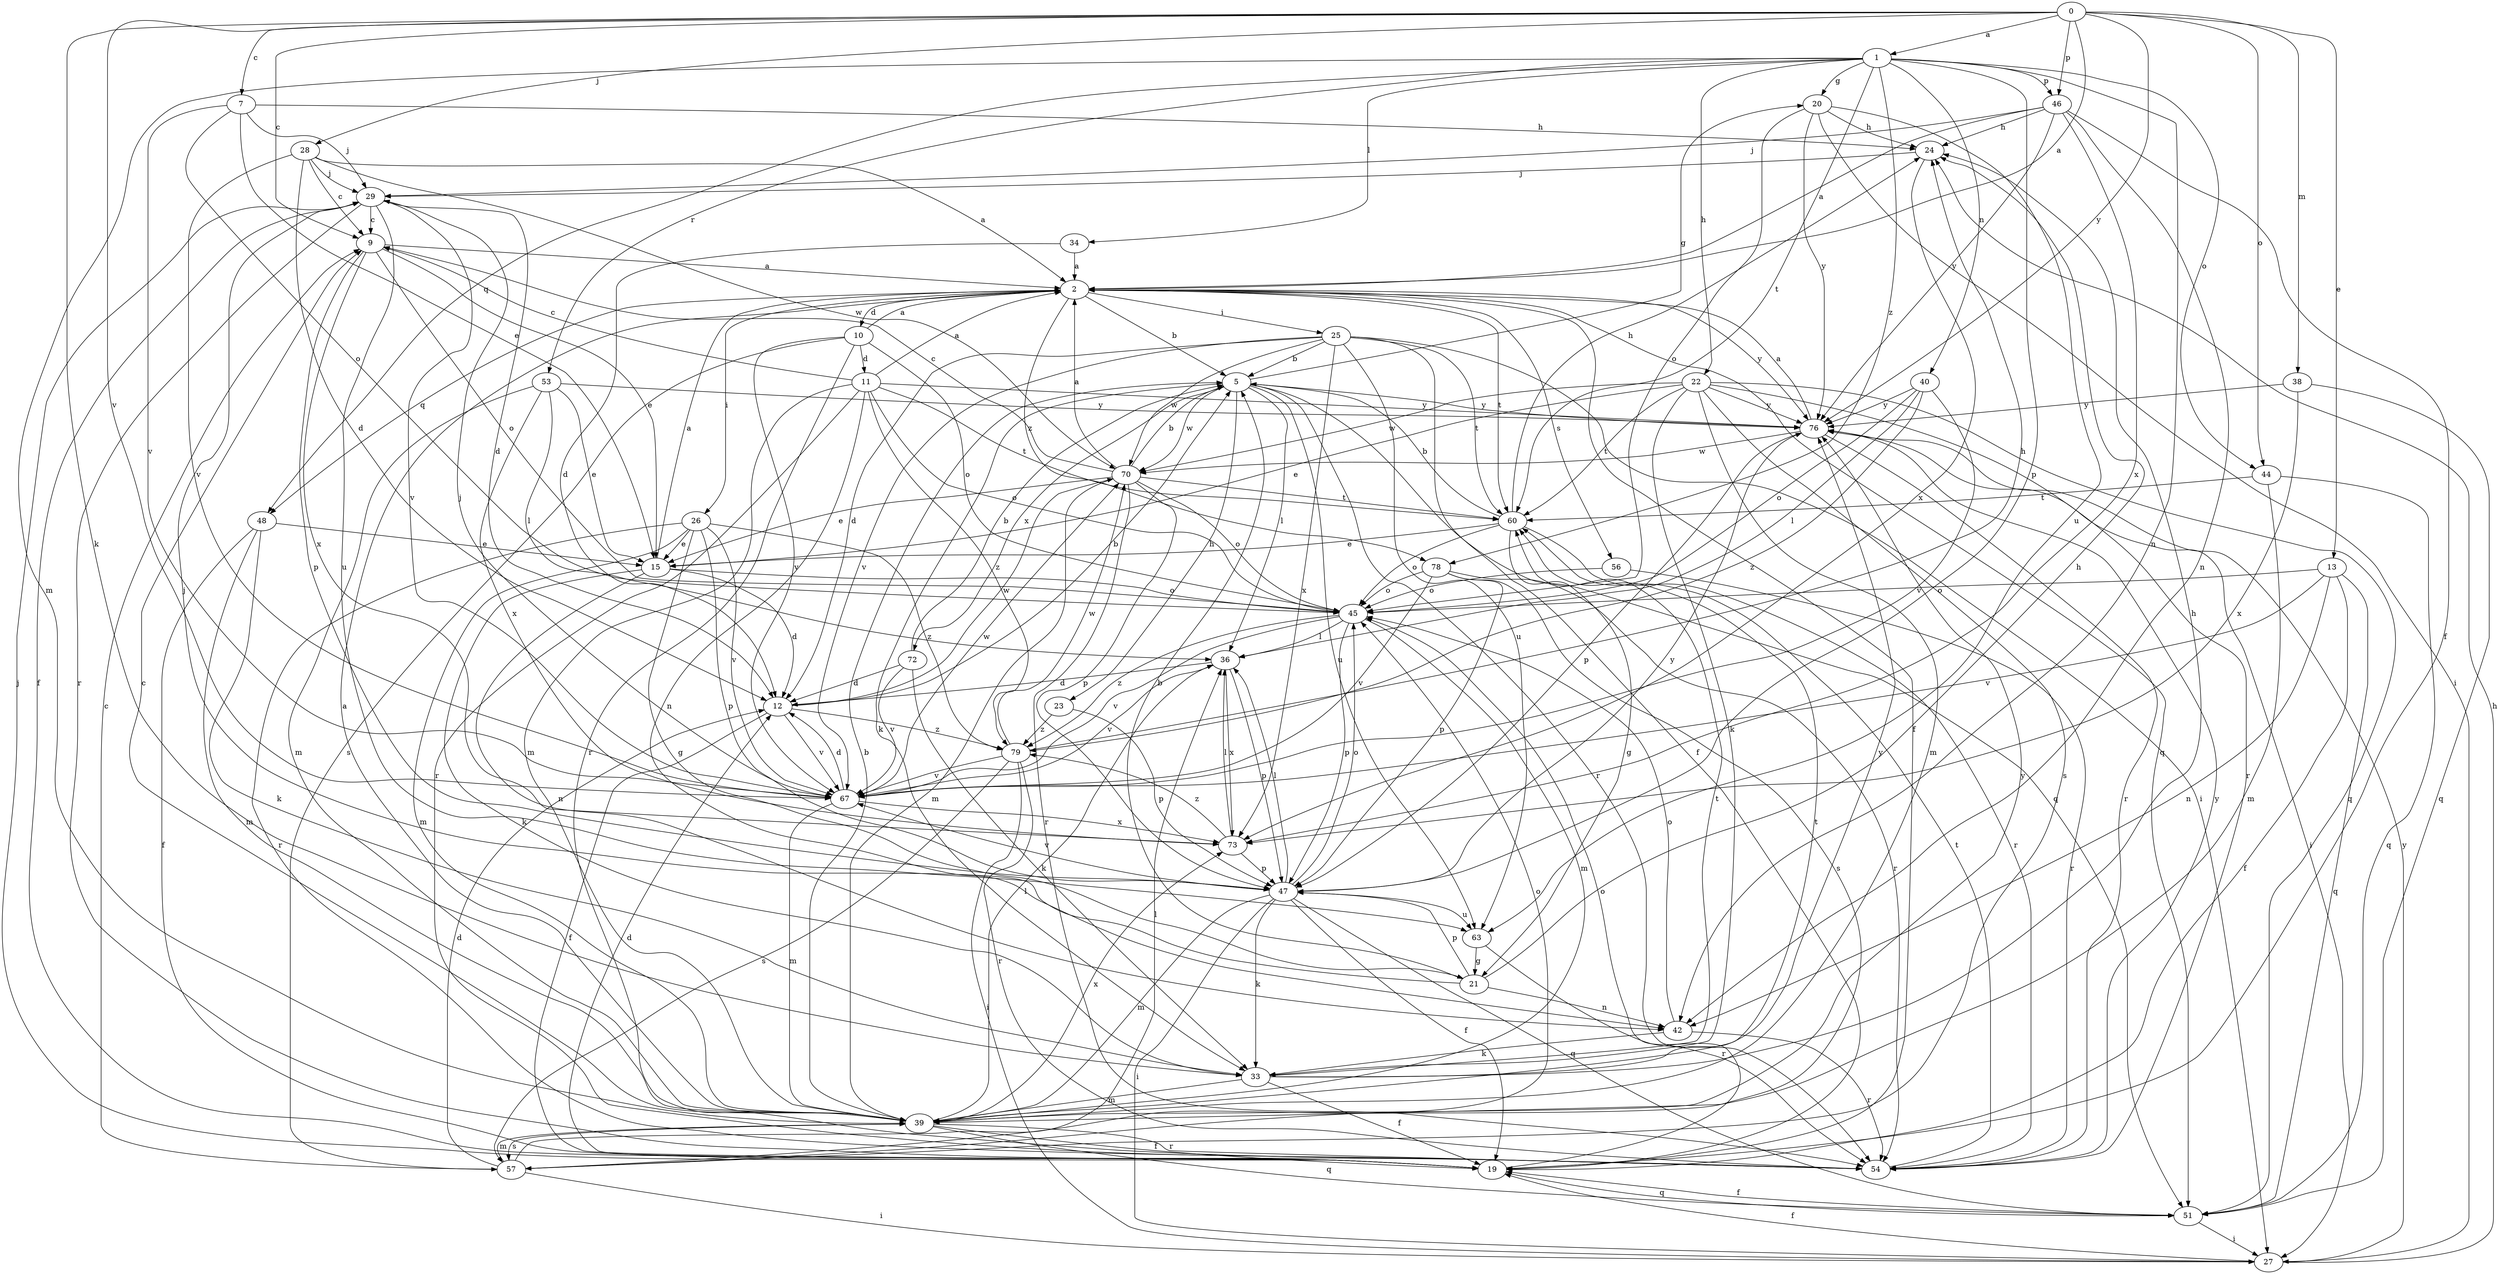 strict digraph  {
0;
1;
2;
5;
7;
9;
10;
11;
12;
13;
15;
19;
20;
21;
22;
23;
24;
25;
26;
27;
28;
29;
33;
34;
36;
38;
39;
40;
42;
44;
45;
46;
47;
48;
51;
53;
54;
56;
57;
60;
63;
67;
70;
72;
73;
76;
78;
79;
0 -> 1  [label=a];
0 -> 2  [label=a];
0 -> 7  [label=c];
0 -> 9  [label=c];
0 -> 13  [label=e];
0 -> 28  [label=j];
0 -> 33  [label=k];
0 -> 38  [label=m];
0 -> 44  [label=o];
0 -> 46  [label=p];
0 -> 67  [label=v];
0 -> 76  [label=y];
1 -> 20  [label=g];
1 -> 22  [label=h];
1 -> 34  [label=l];
1 -> 39  [label=m];
1 -> 40  [label=n];
1 -> 42  [label=n];
1 -> 44  [label=o];
1 -> 46  [label=p];
1 -> 47  [label=p];
1 -> 48  [label=q];
1 -> 53  [label=r];
1 -> 60  [label=t];
1 -> 78  [label=z];
2 -> 5  [label=b];
2 -> 10  [label=d];
2 -> 19  [label=f];
2 -> 25  [label=i];
2 -> 26  [label=i];
2 -> 48  [label=q];
2 -> 51  [label=q];
2 -> 56  [label=s];
2 -> 60  [label=t];
2 -> 76  [label=y];
2 -> 78  [label=z];
5 -> 20  [label=g];
5 -> 23  [label=h];
5 -> 33  [label=k];
5 -> 36  [label=l];
5 -> 51  [label=q];
5 -> 54  [label=r];
5 -> 63  [label=u];
5 -> 70  [label=w];
5 -> 72  [label=x];
5 -> 76  [label=y];
7 -> 15  [label=e];
7 -> 24  [label=h];
7 -> 29  [label=j];
7 -> 45  [label=o];
7 -> 67  [label=v];
9 -> 2  [label=a];
9 -> 15  [label=e];
9 -> 45  [label=o];
9 -> 47  [label=p];
9 -> 73  [label=x];
10 -> 2  [label=a];
10 -> 11  [label=d];
10 -> 45  [label=o];
10 -> 54  [label=r];
10 -> 57  [label=s];
10 -> 67  [label=v];
11 -> 2  [label=a];
11 -> 9  [label=c];
11 -> 39  [label=m];
11 -> 42  [label=n];
11 -> 45  [label=o];
11 -> 54  [label=r];
11 -> 60  [label=t];
11 -> 76  [label=y];
11 -> 79  [label=z];
12 -> 5  [label=b];
12 -> 19  [label=f];
12 -> 67  [label=v];
12 -> 70  [label=w];
12 -> 79  [label=z];
13 -> 19  [label=f];
13 -> 42  [label=n];
13 -> 45  [label=o];
13 -> 51  [label=q];
13 -> 67  [label=v];
15 -> 2  [label=a];
15 -> 12  [label=d];
15 -> 33  [label=k];
15 -> 42  [label=n];
15 -> 45  [label=o];
19 -> 12  [label=d];
19 -> 29  [label=j];
19 -> 45  [label=o];
19 -> 51  [label=q];
20 -> 24  [label=h];
20 -> 27  [label=i];
20 -> 45  [label=o];
20 -> 63  [label=u];
20 -> 76  [label=y];
21 -> 5  [label=b];
21 -> 24  [label=h];
21 -> 29  [label=j];
21 -> 42  [label=n];
21 -> 47  [label=p];
22 -> 15  [label=e];
22 -> 33  [label=k];
22 -> 39  [label=m];
22 -> 51  [label=q];
22 -> 54  [label=r];
22 -> 57  [label=s];
22 -> 60  [label=t];
22 -> 70  [label=w];
22 -> 76  [label=y];
23 -> 47  [label=p];
23 -> 79  [label=z];
24 -> 29  [label=j];
24 -> 73  [label=x];
25 -> 5  [label=b];
25 -> 12  [label=d];
25 -> 19  [label=f];
25 -> 27  [label=i];
25 -> 60  [label=t];
25 -> 63  [label=u];
25 -> 67  [label=v];
25 -> 70  [label=w];
25 -> 73  [label=x];
26 -> 15  [label=e];
26 -> 21  [label=g];
26 -> 39  [label=m];
26 -> 47  [label=p];
26 -> 54  [label=r];
26 -> 67  [label=v];
26 -> 79  [label=z];
27 -> 19  [label=f];
27 -> 24  [label=h];
27 -> 76  [label=y];
28 -> 2  [label=a];
28 -> 9  [label=c];
28 -> 12  [label=d];
28 -> 29  [label=j];
28 -> 67  [label=v];
28 -> 70  [label=w];
29 -> 9  [label=c];
29 -> 12  [label=d];
29 -> 19  [label=f];
29 -> 54  [label=r];
29 -> 63  [label=u];
29 -> 67  [label=v];
33 -> 19  [label=f];
33 -> 24  [label=h];
33 -> 39  [label=m];
33 -> 60  [label=t];
33 -> 76  [label=y];
34 -> 2  [label=a];
34 -> 12  [label=d];
36 -> 12  [label=d];
36 -> 47  [label=p];
36 -> 67  [label=v];
36 -> 73  [label=x];
38 -> 51  [label=q];
38 -> 73  [label=x];
38 -> 76  [label=y];
39 -> 2  [label=a];
39 -> 5  [label=b];
39 -> 9  [label=c];
39 -> 19  [label=f];
39 -> 36  [label=l];
39 -> 51  [label=q];
39 -> 54  [label=r];
39 -> 57  [label=s];
39 -> 60  [label=t];
39 -> 73  [label=x];
39 -> 76  [label=y];
40 -> 36  [label=l];
40 -> 45  [label=o];
40 -> 67  [label=v];
40 -> 76  [label=y];
40 -> 79  [label=z];
42 -> 33  [label=k];
42 -> 45  [label=o];
42 -> 54  [label=r];
44 -> 39  [label=m];
44 -> 51  [label=q];
44 -> 60  [label=t];
45 -> 36  [label=l];
45 -> 39  [label=m];
45 -> 47  [label=p];
45 -> 67  [label=v];
45 -> 79  [label=z];
46 -> 2  [label=a];
46 -> 19  [label=f];
46 -> 24  [label=h];
46 -> 29  [label=j];
46 -> 42  [label=n];
46 -> 73  [label=x];
46 -> 76  [label=y];
47 -> 19  [label=f];
47 -> 27  [label=i];
47 -> 33  [label=k];
47 -> 36  [label=l];
47 -> 39  [label=m];
47 -> 45  [label=o];
47 -> 51  [label=q];
47 -> 63  [label=u];
47 -> 67  [label=v];
47 -> 76  [label=y];
48 -> 15  [label=e];
48 -> 19  [label=f];
48 -> 33  [label=k];
48 -> 39  [label=m];
51 -> 19  [label=f];
51 -> 27  [label=i];
53 -> 15  [label=e];
53 -> 36  [label=l];
53 -> 39  [label=m];
53 -> 73  [label=x];
53 -> 76  [label=y];
54 -> 60  [label=t];
54 -> 76  [label=y];
56 -> 45  [label=o];
56 -> 54  [label=r];
57 -> 9  [label=c];
57 -> 12  [label=d];
57 -> 27  [label=i];
57 -> 36  [label=l];
57 -> 39  [label=m];
57 -> 45  [label=o];
60 -> 5  [label=b];
60 -> 15  [label=e];
60 -> 21  [label=g];
60 -> 24  [label=h];
60 -> 45  [label=o];
60 -> 54  [label=r];
63 -> 21  [label=g];
63 -> 54  [label=r];
67 -> 12  [label=d];
67 -> 29  [label=j];
67 -> 39  [label=m];
67 -> 70  [label=w];
67 -> 73  [label=x];
70 -> 2  [label=a];
70 -> 5  [label=b];
70 -> 9  [label=c];
70 -> 15  [label=e];
70 -> 39  [label=m];
70 -> 45  [label=o];
70 -> 47  [label=p];
70 -> 54  [label=r];
70 -> 60  [label=t];
72 -> 5  [label=b];
72 -> 12  [label=d];
72 -> 33  [label=k];
72 -> 67  [label=v];
73 -> 36  [label=l];
73 -> 47  [label=p];
73 -> 79  [label=z];
76 -> 2  [label=a];
76 -> 27  [label=i];
76 -> 47  [label=p];
76 -> 54  [label=r];
76 -> 70  [label=w];
78 -> 45  [label=o];
78 -> 47  [label=p];
78 -> 54  [label=r];
78 -> 57  [label=s];
78 -> 67  [label=v];
79 -> 24  [label=h];
79 -> 27  [label=i];
79 -> 54  [label=r];
79 -> 57  [label=s];
79 -> 67  [label=v];
79 -> 70  [label=w];
}
